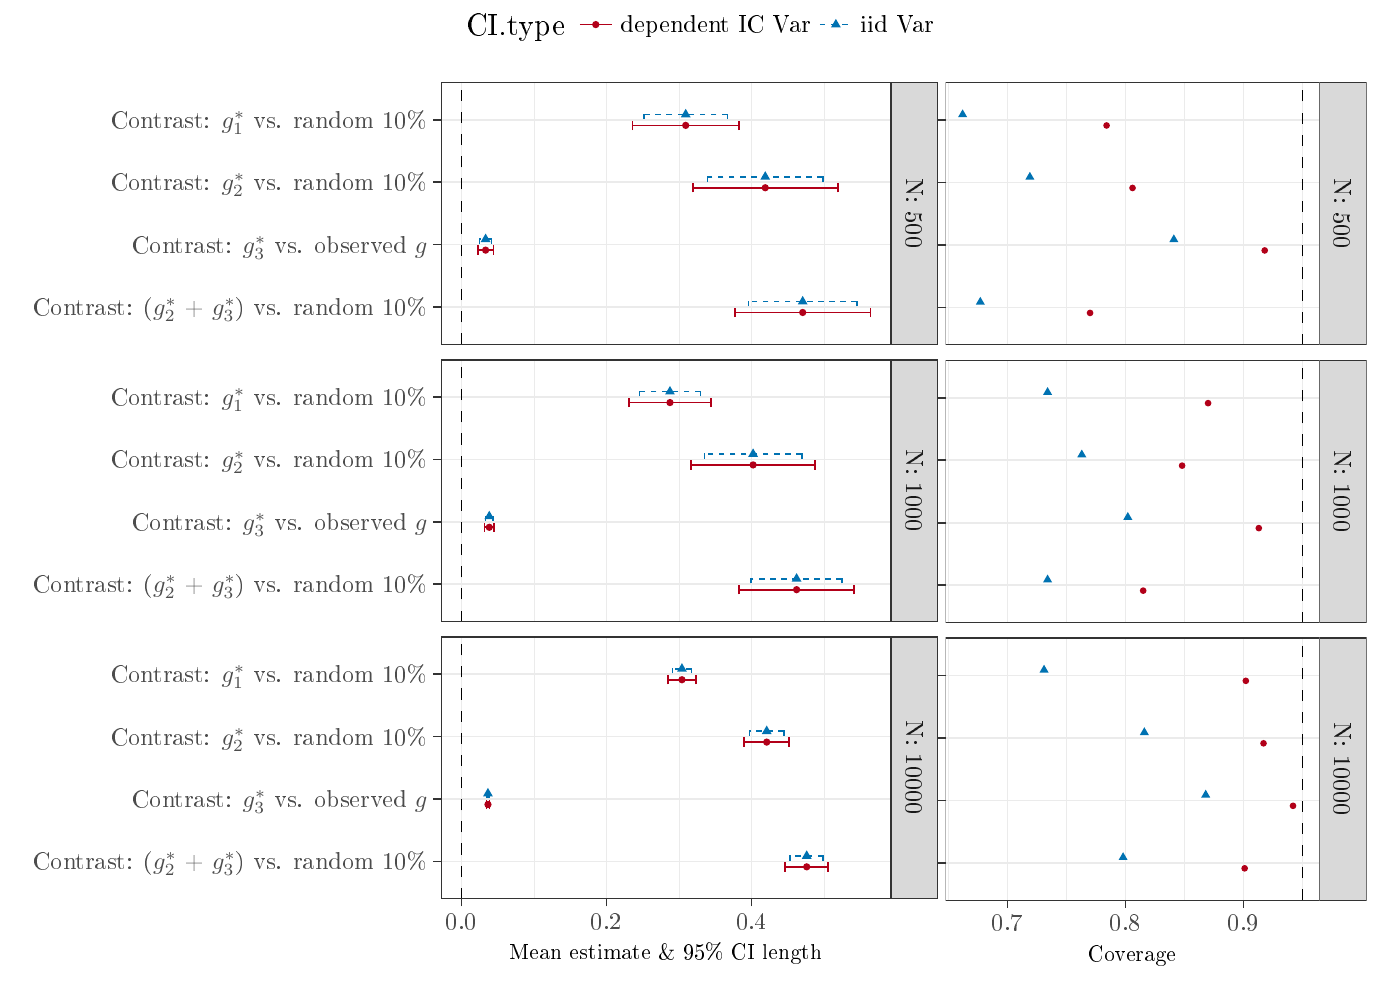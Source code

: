 % Created by tikzDevice version 0.10.1 on 2017-09-20 15:51:46
% !TEX encoding = UTF-8 Unicode
\documentclass[english]{article}
\nonstopmode

\usepackage{tikz}

\usepackage[active,tightpage,psfixbb]{preview}

\PreviewEnvironment{pgfpicture}

\setlength\PreviewBorder{0pt}

\newcommand{\SweaveOpts}[1]{}  % do not interfere with LaTeX
\newcommand{\SweaveInput}[1]{} % because they are not real TeX commands
\newcommand{\Sexpr}[1]{}       % will only be parsed by R

 % \documentclass[a4paper]{article}
\usepackage[T1]{fontenc}
\usepackage[latin9]{inputenc} % \usepackage[utf8]{inputenc}
\usepackage{geometry}
% \geometry{verbose,tmargin=2cm,bmargin=2cm,lmargin=3cm,rmargin=3cm}
\usepackage{amsthm, amsmath,amssymb} % ,amsfonts
\usepackage{setspace}
\usepackage{esint}
\usepackage[authoryear]{natbib}
\onehalfspacing

\makeatletter
\usepackage{authblk}
\usepackage[multiple]{footmisc}
\usepackage{pdflscape}
\usepackage{booktabs}

% \usepackage{jheppub}
%%\usepackage[round]{natbib}
\usepackage[colorlinks=true,urlcolor=blue]{hyperref}
\usepackage{graphicx}
\usepackage{pdflscape}
\usepackage{color}
\usepackage{float}

\definecolor{blue}{rgb}{.2,.2,.7}
\definecolor{red}{rgb}{.7,.2,.2}
\definecolor{green}{rgb}{0,.6,.3}
\definecolor{gray}{rgb}{0.45,0.45,0.45}
\newcommand{\btext}[1]{\textcolor{blue}{#1}}
\newcommand{\rtext}[1]{\textcolor{red}{#1}}
\newcommand{\gtext}[1]{\textcolor{green}{#1}}
\newcommand{\wtext}[1]{\textcolor{white}{#1}}
\newcommand{\old}[1]{\textcolor{gray}{#1}}
\definecolor{gray90}{RGB}{229,229,229}
\definecolor{gray77}{RGB}{196,196,196}
\definecolor{gray60}{RGB}{153,153,153}

\renewcommand{\thefootnote}{\alph{footnote}}
%%\newcommand{\acronym}[1]{\textsc{#1}}
%%\newcommand{\class}[1]{\mbox{\textsf{#1}}}
\newcommand{\code}[1]{\mbox{\texttt{#1}}}
\newcommand{\pkg}[1]{{\normalfont\fontseries{b}\selectfont #1}}
\newcommand{\proglang}[1]{\textsf{#1}}

\newcommand\XOR{\mathbin{\char`\^}}
\newcommand\independent{\protect\mathpalette{\protect\independenT}{\perp}}
\def\independenT#1#2{\mathrel{\rlap{$#1#2$}\mkern2mu{#1#2}}}

\theoremstyle{plain}
\newtheorem*{thm*}{\protect\theoremname}
\theoremstyle{plain}
\newtheorem*{lem*}{\protect\lemmaname}

\makeatother
\usepackage{babel}
\providecommand{\lemmaname}{Lemma}
\providecommand{\theoremname}{Theorem}


%\VignetteEngine{knitr::knitr}
%\VignetteIndexEntry{Introduction}



\begin{document}

\begin{tikzpicture}[x=1pt,y=1pt]
\definecolor{fillColor}{RGB}{255,255,255}
\path[use as bounding box,fill=fillColor,fill opacity=0.00] (0,0) rectangle (505.89,361.35);
\begin{scope}
\path[clip] (  0.00,  0.00) rectangle (505.89,361.35);
\definecolor{fillColor}{RGB}{255,255,255}

\path[fill=fillColor] (162.70,339.55) rectangle (343.19,365.38);
\end{scope}
\begin{scope}
\path[clip] (  0.00,  0.00) rectangle (505.89,361.35);
\definecolor{drawColor}{RGB}{0,0,0}

\node[text=drawColor,anchor=base west,inner sep=0pt, outer sep=0pt, scale=  1.10] at (168.39,348.68) {CI.type};
\end{scope}
\begin{scope}
\path[clip] (  0.00,  0.00) rectangle (505.89,361.35);
\definecolor{fillColor}{RGB}{255,255,255}

\path[fill=fillColor] (208.05,345.24) rectangle (222.51,359.69);
\end{scope}
\begin{scope}
\path[clip] (  0.00,  0.00) rectangle (505.89,361.35);
\definecolor{fillColor}{RGB}{178,0,25}

\path[fill=fillColor] (215.28,352.46) circle (  1.32);
\end{scope}
\begin{scope}
\path[clip] (  0.00,  0.00) rectangle (505.89,361.35);
\definecolor{drawColor}{RGB}{178,0,25}

\path[draw=drawColor,line width= 0.6pt,line join=round] (209.50,352.46) -- (221.06,352.46);
\end{scope}
\begin{scope}
\path[clip] (  0.00,  0.00) rectangle (505.89,361.35);
\definecolor{fillColor}{RGB}{255,255,255}

\path[fill=fillColor] (294.82,345.24) rectangle (309.27,359.69);
\end{scope}
\begin{scope}
\path[clip] (  0.00,  0.00) rectangle (505.89,361.35);
\definecolor{fillColor}{RGB}{0,114,178}

\path[fill=fillColor] (302.04,354.52) --
	(303.82,351.44) --
	(300.27,351.44) --
	cycle;
\end{scope}
\begin{scope}
\path[clip] (  0.00,  0.00) rectangle (505.89,361.35);
\definecolor{drawColor}{RGB}{0,114,178}

\path[draw=drawColor,line width= 0.6pt,dash pattern=on 2pt off 2pt ,line join=round] (296.26,352.46) -- (307.83,352.46);
\end{scope}
\begin{scope}
\path[clip] (  0.00,  0.00) rectangle (505.89,361.35);
\definecolor{drawColor}{RGB}{0,0,0}

\node[text=drawColor,anchor=base west,inner sep=0pt, outer sep=0pt, scale=  0.88] at (224.31,349.43) {dependent IC Var};
\end{scope}
\begin{scope}
\path[clip] (  0.00,  0.00) rectangle (505.89,361.35);
\definecolor{drawColor}{RGB}{0,0,0}

\node[text=drawColor,anchor=base west,inner sep=0pt, outer sep=0pt, scale=  0.88] at (311.08,349.43) {iid Var};
\end{scope}
\begin{scope}
\path[clip] (  0.00,  0.00) rectangle (338.95,343.58);
\definecolor{drawColor}{RGB}{255,255,255}
\definecolor{fillColor}{RGB}{255,255,255}

\path[draw=drawColor,line width= 0.6pt,line join=round,line cap=round,fill=fillColor] (  0.00,  0.00) rectangle (338.95,343.58);
\end{scope}
\begin{scope}
\path[clip] (159.38,236.88) rectangle (321.89,331.53);
\definecolor{fillColor}{RGB}{255,255,255}

\path[fill=fillColor] (159.38,236.88) rectangle (321.89,331.53);
\definecolor{drawColor}{gray}{0.92}

\path[draw=drawColor,line width= 0.3pt,line join=round] (192.97,236.88) --
	(192.97,331.53);

\path[draw=drawColor,line width= 0.3pt,line join=round] (245.37,236.88) --
	(245.37,331.53);

\path[draw=drawColor,line width= 0.3pt,line join=round] (297.78,236.88) --
	(297.78,331.53);

\path[draw=drawColor,line width= 0.6pt,line join=round] (159.38,250.40) --
	(321.89,250.40);

\path[draw=drawColor,line width= 0.6pt,line join=round] (159.38,272.94) --
	(321.89,272.94);

\path[draw=drawColor,line width= 0.6pt,line join=round] (159.38,295.47) --
	(321.89,295.47);

\path[draw=drawColor,line width= 0.6pt,line join=round] (159.38,318.01) --
	(321.89,318.01);

\path[draw=drawColor,line width= 0.6pt,line join=round] (166.77,236.88) --
	(166.77,331.53);

\path[draw=drawColor,line width= 0.6pt,line join=round] (219.17,236.88) --
	(219.17,331.53);

\path[draw=drawColor,line width= 0.6pt,line join=round] (271.58,236.88) --
	(271.58,331.53);
\definecolor{fillColor}{RGB}{0,114,178}

\path[fill=fillColor] (290.05,254.42) --
	(291.83,251.35) --
	(288.27,251.35) --
	cycle;
\definecolor{fillColor}{RGB}{178,0,25}

\path[fill=fillColor] (290.05,248.43) circle (  1.32);
\definecolor{fillColor}{RGB}{0,114,178}

\path[fill=fillColor] (175.47,276.96) --
	(177.25,273.88) --
	(173.69,273.88) --
	cycle;
\definecolor{fillColor}{RGB}{178,0,25}

\path[fill=fillColor] (175.47,270.96) circle (  1.32);
\definecolor{fillColor}{RGB}{0,114,178}

\path[fill=fillColor] (276.52,299.50) --
	(278.30,296.42) --
	(274.74,296.42) --
	cycle;
\definecolor{fillColor}{RGB}{178,0,25}

\path[fill=fillColor] (276.52,293.50) circle (  1.32);
\definecolor{fillColor}{RGB}{0,114,178}

\path[fill=fillColor] (247.78,322.04) --
	(249.55,318.96) --
	(246.00,318.96) --
	cycle;
\definecolor{fillColor}{RGB}{178,0,25}

\path[fill=fillColor] (247.78,316.04) circle (  1.32);
\definecolor{drawColor}{RGB}{0,114,178}

\path[draw=drawColor,line width= 0.6pt,dash pattern=on 2pt off 2pt ,line join=round] (309.62,250.68) --
	(309.62,254.06);

\path[draw=drawColor,line width= 0.6pt,dash pattern=on 2pt off 2pt ,line join=round] (309.62,252.37) --
	(270.47,252.37);

\path[draw=drawColor,line width= 0.6pt,dash pattern=on 2pt off 2pt ,line join=round] (270.47,250.68) --
	(270.47,254.06);
\definecolor{drawColor}{RGB}{178,0,25}

\path[draw=drawColor,line width= 0.6pt,line join=round] (314.50,246.74) --
	(314.50,250.12);

\path[draw=drawColor,line width= 0.6pt,line join=round] (314.50,248.43) --
	(265.60,248.43);

\path[draw=drawColor,line width= 0.6pt,line join=round] (265.60,246.74) --
	(265.60,250.12);
\definecolor{drawColor}{RGB}{0,114,178}

\path[draw=drawColor,line width= 0.6pt,dash pattern=on 2pt off 2pt ,line join=round] (177.62,273.22) --
	(177.62,276.60);

\path[draw=drawColor,line width= 0.6pt,dash pattern=on 2pt off 2pt ,line join=round] (177.62,274.91) --
	(173.32,274.91);

\path[draw=drawColor,line width= 0.6pt,dash pattern=on 2pt off 2pt ,line join=round] (173.32,273.22) --
	(173.32,276.60);
\definecolor{drawColor}{RGB}{178,0,25}

\path[draw=drawColor,line width= 0.6pt,line join=round] (178.29,269.27) --
	(178.29,272.66);

\path[draw=drawColor,line width= 0.6pt,line join=round] (178.29,270.96) --
	(172.64,270.96);

\path[draw=drawColor,line width= 0.6pt,line join=round] (172.64,269.27) --
	(172.64,272.66);
\definecolor{drawColor}{RGB}{0,114,178}

\path[draw=drawColor,line width= 0.6pt,dash pattern=on 2pt off 2pt ,line join=round] (297.39,295.76) --
	(297.39,299.14);

\path[draw=drawColor,line width= 0.6pt,dash pattern=on 2pt off 2pt ,line join=round] (297.39,297.45) --
	(255.65,297.45);

\path[draw=drawColor,line width= 0.6pt,dash pattern=on 2pt off 2pt ,line join=round] (255.65,295.76) --
	(255.65,299.14);
\definecolor{drawColor}{RGB}{178,0,25}

\path[draw=drawColor,line width= 0.6pt,line join=round] (302.69,291.81) --
	(302.69,295.19);

\path[draw=drawColor,line width= 0.6pt,line join=round] (302.69,293.50) --
	(250.35,293.50);

\path[draw=drawColor,line width= 0.6pt,line join=round] (250.35,291.81) --
	(250.35,295.19);
\definecolor{drawColor}{RGB}{0,114,178}

\path[draw=drawColor,line width= 0.6pt,dash pattern=on 2pt off 2pt ,line join=round] (262.83,318.29) --
	(262.83,321.67);

\path[draw=drawColor,line width= 0.6pt,dash pattern=on 2pt off 2pt ,line join=round] (262.83,319.98) --
	(232.72,319.98);

\path[draw=drawColor,line width= 0.6pt,dash pattern=on 2pt off 2pt ,line join=round] (232.72,318.29) --
	(232.72,321.67);
\definecolor{drawColor}{RGB}{178,0,25}

\path[draw=drawColor,line width= 0.6pt,line join=round] (267.06,314.35) --
	(267.06,317.73);

\path[draw=drawColor,line width= 0.6pt,line join=round] (267.06,316.04) --
	(228.50,316.04);

\path[draw=drawColor,line width= 0.6pt,line join=round] (228.50,314.35) --
	(228.50,317.73);
\definecolor{drawColor}{RGB}{0,0,0}

\path[draw=drawColor,line width= 0.6pt,dash pattern=on 4pt off 4pt ,line join=round] (166.77,236.88) -- (166.77,331.53);
\definecolor{drawColor}{gray}{0.20}

\path[draw=drawColor,line width= 0.6pt,line join=round,line cap=round] (159.38,236.88) rectangle (321.89,331.53);
\end{scope}
\begin{scope}
\path[clip] (159.38,136.72) rectangle (321.89,231.38);
\definecolor{fillColor}{RGB}{255,255,255}

\path[fill=fillColor] (159.38,136.72) rectangle (321.89,231.38);
\definecolor{drawColor}{gray}{0.92}

\path[draw=drawColor,line width= 0.3pt,line join=round] (192.97,136.72) --
	(192.97,231.38);

\path[draw=drawColor,line width= 0.3pt,line join=round] (245.37,136.72) --
	(245.37,231.38);

\path[draw=drawColor,line width= 0.3pt,line join=round] (297.78,136.72) --
	(297.78,231.38);

\path[draw=drawColor,line width= 0.6pt,line join=round] (159.38,150.24) --
	(321.89,150.24);

\path[draw=drawColor,line width= 0.6pt,line join=round] (159.38,172.78) --
	(321.89,172.78);

\path[draw=drawColor,line width= 0.6pt,line join=round] (159.38,195.32) --
	(321.89,195.32);

\path[draw=drawColor,line width= 0.6pt,line join=round] (159.38,217.86) --
	(321.89,217.86);

\path[draw=drawColor,line width= 0.6pt,line join=round] (166.77,136.72) --
	(166.77,231.38);

\path[draw=drawColor,line width= 0.6pt,line join=round] (219.17,136.72) --
	(219.17,231.38);

\path[draw=drawColor,line width= 0.6pt,line join=round] (271.58,136.72) --
	(271.58,231.38);
\definecolor{fillColor}{RGB}{0,114,178}

\path[fill=fillColor] (287.85,154.27) --
	(289.62,151.19) --
	(286.07,151.19) --
	cycle;
\definecolor{fillColor}{RGB}{178,0,25}

\path[fill=fillColor] (287.85,148.27) circle (  1.32);
\definecolor{fillColor}{RGB}{0,114,178}

\path[fill=fillColor] (176.80,176.80) --
	(178.58,173.73) --
	(175.02,173.73) --
	cycle;
\definecolor{fillColor}{RGB}{178,0,25}

\path[fill=fillColor] (176.80,170.81) circle (  1.32);
\definecolor{fillColor}{RGB}{0,114,178}

\path[fill=fillColor] (272.13,199.34) --
	(273.91,196.26) --
	(270.35,196.26) --
	cycle;
\definecolor{fillColor}{RGB}{178,0,25}

\path[fill=fillColor] (272.13,193.35) circle (  1.32);
\definecolor{fillColor}{RGB}{0,114,178}

\path[fill=fillColor] (242.09,221.88) --
	(243.86,218.80) --
	(240.31,218.80) --
	cycle;
\definecolor{fillColor}{RGB}{178,0,25}

\path[fill=fillColor] (242.09,215.88) circle (  1.32);
\definecolor{drawColor}{RGB}{0,114,178}

\path[draw=drawColor,line width= 0.6pt,dash pattern=on 2pt off 2pt ,line join=round] (304.25,150.53) --
	(304.25,153.91);

\path[draw=drawColor,line width= 0.6pt,dash pattern=on 2pt off 2pt ,line join=round] (304.25,152.22) --
	(271.45,152.22);

\path[draw=drawColor,line width= 0.6pt,dash pattern=on 2pt off 2pt ,line join=round] (271.45,150.53) --
	(271.45,153.91);
\definecolor{drawColor}{RGB}{178,0,25}

\path[draw=drawColor,line width= 0.6pt,line join=round] (308.57,146.58) --
	(308.57,149.96);

\path[draw=drawColor,line width= 0.6pt,line join=round] (308.57,148.27) --
	(267.12,148.27);

\path[draw=drawColor,line width= 0.6pt,line join=round] (267.12,146.58) --
	(267.12,149.96);
\definecolor{drawColor}{RGB}{0,114,178}

\path[draw=drawColor,line width= 0.6pt,dash pattern=on 2pt off 2pt ,line join=round] (178.12,173.06) --
	(178.12,176.44);

\path[draw=drawColor,line width= 0.6pt,dash pattern=on 2pt off 2pt ,line join=round] (178.12,174.75) --
	(175.48,174.75);

\path[draw=drawColor,line width= 0.6pt,dash pattern=on 2pt off 2pt ,line join=round] (175.48,173.06) --
	(175.48,176.44);
\definecolor{drawColor}{RGB}{178,0,25}

\path[draw=drawColor,line width= 0.6pt,line join=round] (178.57,169.12) --
	(178.57,172.50);

\path[draw=drawColor,line width= 0.6pt,line join=round] (178.57,170.81) --
	(175.03,170.81);

\path[draw=drawColor,line width= 0.6pt,line join=round] (175.03,169.12) --
	(175.03,172.50);
\definecolor{drawColor}{RGB}{0,114,178}

\path[draw=drawColor,line width= 0.6pt,dash pattern=on 2pt off 2pt ,line join=round] (289.69,195.60) --
	(289.69,198.98);

\path[draw=drawColor,line width= 0.6pt,dash pattern=on 2pt off 2pt ,line join=round] (289.69,197.29) --
	(254.57,197.29);

\path[draw=drawColor,line width= 0.6pt,dash pattern=on 2pt off 2pt ,line join=round] (254.57,195.60) --
	(254.57,198.98);
\definecolor{drawColor}{RGB}{178,0,25}

\path[draw=drawColor,line width= 0.6pt,line join=round] (294.46,191.66) --
	(294.46,195.04);

\path[draw=drawColor,line width= 0.6pt,line join=round] (294.46,193.35) --
	(249.80,193.35);

\path[draw=drawColor,line width= 0.6pt,line join=round] (249.80,191.66) --
	(249.80,195.04);
\definecolor{drawColor}{RGB}{0,114,178}

\path[draw=drawColor,line width= 0.6pt,dash pattern=on 2pt off 2pt ,line join=round] (253.14,218.14) --
	(253.14,221.52);

\path[draw=drawColor,line width= 0.6pt,dash pattern=on 2pt off 2pt ,line join=round] (253.14,219.83) --
	(231.03,219.83);

\path[draw=drawColor,line width= 0.6pt,dash pattern=on 2pt off 2pt ,line join=round] (231.03,218.14) --
	(231.03,221.52);
\definecolor{drawColor}{RGB}{178,0,25}

\path[draw=drawColor,line width= 0.6pt,line join=round] (256.84,214.19) --
	(256.84,217.57);

\path[draw=drawColor,line width= 0.6pt,line join=round] (256.84,215.88) --
	(227.33,215.88);

\path[draw=drawColor,line width= 0.6pt,line join=round] (227.33,214.19) --
	(227.33,217.57);
\definecolor{drawColor}{RGB}{0,0,0}

\path[draw=drawColor,line width= 0.6pt,dash pattern=on 4pt off 4pt ,line join=round] (166.77,136.72) -- (166.77,231.38);
\definecolor{drawColor}{gray}{0.20}

\path[draw=drawColor,line width= 0.6pt,line join=round,line cap=round] (159.38,136.72) rectangle (321.89,231.38);
\end{scope}
\begin{scope}
\path[clip] (159.38, 36.56) rectangle (321.89,131.22);
\definecolor{fillColor}{RGB}{255,255,255}

\path[fill=fillColor] (159.38, 36.56) rectangle (321.89,131.22);
\definecolor{drawColor}{gray}{0.92}

\path[draw=drawColor,line width= 0.3pt,line join=round] (192.97, 36.56) --
	(192.97,131.22);

\path[draw=drawColor,line width= 0.3pt,line join=round] (245.37, 36.56) --
	(245.37,131.22);

\path[draw=drawColor,line width= 0.3pt,line join=round] (297.78, 36.56) --
	(297.78,131.22);

\path[draw=drawColor,line width= 0.6pt,line join=round] (159.38, 50.09) --
	(321.89, 50.09);

\path[draw=drawColor,line width= 0.6pt,line join=round] (159.38, 72.62) --
	(321.89, 72.62);

\path[draw=drawColor,line width= 0.6pt,line join=round] (159.38, 95.16) --
	(321.89, 95.16);

\path[draw=drawColor,line width= 0.6pt,line join=round] (159.38,117.70) --
	(321.89,117.70);

\path[draw=drawColor,line width= 0.6pt,line join=round] (166.77, 36.56) --
	(166.77,131.22);

\path[draw=drawColor,line width= 0.6pt,line join=round] (219.17, 36.56) --
	(219.17,131.22);

\path[draw=drawColor,line width= 0.6pt,line join=round] (271.58, 36.56) --
	(271.58,131.22);
\definecolor{fillColor}{RGB}{0,114,178}

\path[fill=fillColor] (291.50, 54.11) --
	(293.27, 51.03) --
	(289.72, 51.03) --
	cycle;
\definecolor{fillColor}{RGB}{178,0,25}

\path[fill=fillColor] (291.50, 48.12) circle (  1.32);
\definecolor{fillColor}{RGB}{0,114,178}

\path[fill=fillColor] (176.32, 76.65) --
	(178.09, 73.57) --
	(174.54, 73.57) --
	cycle;
\definecolor{fillColor}{RGB}{178,0,25}

\path[fill=fillColor] (176.32, 70.65) circle (  1.32);
\definecolor{fillColor}{RGB}{0,114,178}

\path[fill=fillColor] (277.05, 99.19) --
	(278.82, 96.11) --
	(275.27, 96.11) --
	cycle;
\definecolor{fillColor}{RGB}{178,0,25}

\path[fill=fillColor] (277.05, 93.19) circle (  1.32);
\definecolor{fillColor}{RGB}{0,114,178}

\path[fill=fillColor] (246.42,121.72) --
	(248.20,118.64) --
	(244.64,118.64) --
	cycle;
\definecolor{fillColor}{RGB}{178,0,25}

\path[fill=fillColor] (246.42,115.73) circle (  1.32);
\definecolor{drawColor}{RGB}{0,114,178}

\path[draw=drawColor,line width= 0.6pt,dash pattern=on 2pt off 2pt ,line join=round] (297.44, 50.37) --
	(297.44, 53.75);

\path[draw=drawColor,line width= 0.6pt,dash pattern=on 2pt off 2pt ,line join=round] (297.44, 52.06) --
	(285.55, 52.06);

\path[draw=drawColor,line width= 0.6pt,dash pattern=on 2pt off 2pt ,line join=round] (285.55, 50.37) --
	(285.55, 53.75);
\definecolor{drawColor}{RGB}{178,0,25}

\path[draw=drawColor,line width= 0.6pt,line join=round] (299.23, 46.42) --
	(299.23, 49.81);

\path[draw=drawColor,line width= 0.6pt,line join=round] (299.23, 48.12) --
	(283.76, 48.12);

\path[draw=drawColor,line width= 0.6pt,line join=round] (283.76, 46.42) --
	(283.76, 49.81);
\definecolor{drawColor}{RGB}{0,114,178}

\path[draw=drawColor,line width= 0.6pt,dash pattern=on 2pt off 2pt ,line join=round] (176.74, 72.91) --
	(176.74, 76.29);

\path[draw=drawColor,line width= 0.6pt,dash pattern=on 2pt off 2pt ,line join=round] (176.74, 74.60) --
	(175.89, 74.60);

\path[draw=drawColor,line width= 0.6pt,dash pattern=on 2pt off 2pt ,line join=round] (175.89, 72.91) --
	(175.89, 76.29);
\definecolor{drawColor}{RGB}{178,0,25}

\path[draw=drawColor,line width= 0.6pt,line join=round] (176.88, 68.96) --
	(176.88, 72.34);

\path[draw=drawColor,line width= 0.6pt,line join=round] (176.88, 70.65) --
	(175.76, 70.65);

\path[draw=drawColor,line width= 0.6pt,line join=round] (175.76, 68.96) --
	(175.76, 72.34);
\definecolor{drawColor}{RGB}{0,114,178}

\path[draw=drawColor,line width= 0.6pt,dash pattern=on 2pt off 2pt ,line join=round] (283.21, 95.44) --
	(283.21, 98.82);

\path[draw=drawColor,line width= 0.6pt,dash pattern=on 2pt off 2pt ,line join=round] (283.21, 97.13) --
	(270.88, 97.13);

\path[draw=drawColor,line width= 0.6pt,dash pattern=on 2pt off 2pt ,line join=round] (270.88, 95.44) --
	(270.88, 98.82);
\definecolor{drawColor}{RGB}{178,0,25}

\path[draw=drawColor,line width= 0.6pt,line join=round] (285.17, 91.50) --
	(285.17, 94.88);

\path[draw=drawColor,line width= 0.6pt,line join=round] (285.17, 93.19) --
	(268.93, 93.19);

\path[draw=drawColor,line width= 0.6pt,line join=round] (268.93, 91.50) --
	(268.93, 94.88);
\definecolor{drawColor}{RGB}{0,114,178}

\path[draw=drawColor,line width= 0.6pt,dash pattern=on 2pt off 2pt ,line join=round] (249.83,117.98) --
	(249.83,121.36);

\path[draw=drawColor,line width= 0.6pt,dash pattern=on 2pt off 2pt ,line join=round] (249.83,119.67) --
	(243.00,119.67);

\path[draw=drawColor,line width= 0.6pt,dash pattern=on 2pt off 2pt ,line join=round] (243.00,117.98) --
	(243.00,121.36);
\definecolor{drawColor}{RGB}{178,0,25}

\path[draw=drawColor,line width= 0.6pt,line join=round] (251.48,114.04) --
	(251.48,117.42);

\path[draw=drawColor,line width= 0.6pt,line join=round] (251.48,115.73) --
	(241.36,115.73);

\path[draw=drawColor,line width= 0.6pt,line join=round] (241.36,114.04) --
	(241.36,117.42);
\definecolor{drawColor}{RGB}{0,0,0}

\path[draw=drawColor,line width= 0.6pt,dash pattern=on 4pt off 4pt ,line join=round] (166.77, 36.56) -- (166.77,131.22);
\definecolor{drawColor}{gray}{0.20}

\path[draw=drawColor,line width= 0.6pt,line join=round,line cap=round] (159.38, 36.56) rectangle (321.89,131.22);
\end{scope}
\begin{scope}
\path[clip] (321.89,236.88) rectangle (338.95,331.53);
\definecolor{drawColor}{gray}{0.20}
\definecolor{fillColor}{gray}{0.85}

\path[draw=drawColor,line width= 0.6pt,line join=round,line cap=round,fill=fillColor] (321.89,236.88) rectangle (338.95,331.53);
\definecolor{drawColor}{gray}{0.10}

\node[text=drawColor,rotate=-90.00,anchor=base,inner sep=0pt, outer sep=0pt, scale=  0.88] at (327.39,284.21) {N: 500};
\end{scope}
\begin{scope}
\path[clip] (321.89,136.72) rectangle (338.95,231.38);
\definecolor{drawColor}{gray}{0.20}
\definecolor{fillColor}{gray}{0.85}

\path[draw=drawColor,line width= 0.6pt,line join=round,line cap=round,fill=fillColor] (321.89,136.72) rectangle (338.95,231.38);
\definecolor{drawColor}{gray}{0.10}

\node[text=drawColor,rotate=-90.00,anchor=base,inner sep=0pt, outer sep=0pt, scale=  0.88] at (327.39,184.05) {N: 1000};
\end{scope}
\begin{scope}
\path[clip] (321.89, 36.56) rectangle (338.95,131.22);
\definecolor{drawColor}{gray}{0.20}
\definecolor{fillColor}{gray}{0.85}

\path[draw=drawColor,line width= 0.6pt,line join=round,line cap=round,fill=fillColor] (321.89, 36.56) rectangle (338.95,131.22);
\definecolor{drawColor}{gray}{0.10}

\node[text=drawColor,rotate=-90.00,anchor=base,inner sep=0pt, outer sep=0pt, scale=  0.88] at (327.39, 83.89) {N: 10000};
\end{scope}
\begin{scope}
\path[clip] (  0.00,  0.00) rectangle (505.89,361.35);
\definecolor{drawColor}{gray}{0.20}

\path[draw=drawColor,line width= 0.6pt,line join=round] (166.77, 33.81) --
	(166.77, 36.56);

\path[draw=drawColor,line width= 0.6pt,line join=round] (219.17, 33.81) --
	(219.17, 36.56);

\path[draw=drawColor,line width= 0.6pt,line join=round] (271.58, 33.81) --
	(271.58, 36.56);
\end{scope}
\begin{scope}
\path[clip] (  0.00,  0.00) rectangle (505.89,361.35);
\definecolor{drawColor}{gray}{0.30}

\node[text=drawColor,anchor=base,inner sep=0pt, outer sep=0pt, scale=  0.88] at (166.77, 25.55) {0.0};

\node[text=drawColor,anchor=base,inner sep=0pt, outer sep=0pt, scale=  0.88] at (219.17, 25.55) {0.2};

\node[text=drawColor,anchor=base,inner sep=0pt, outer sep=0pt, scale=  0.88] at (271.58, 25.55) {0.4};
\end{scope}
\begin{scope}
\path[clip] (  0.00,  0.00) rectangle (505.89,361.35);
\definecolor{drawColor}{gray}{0.30}

\node[text=drawColor,anchor=base east,inner sep=0pt, outer sep=0pt, scale=  0.88] at (154.43,247.37) {Contrast: ($g^*_2$ + $g^*_3$) vs. random 10\%};

\node[text=drawColor,anchor=base east,inner sep=0pt, outer sep=0pt, scale=  0.88] at (154.43,269.91) {Contrast: $g^*_3$ vs. observed $g$};

\node[text=drawColor,anchor=base east,inner sep=0pt, outer sep=0pt, scale=  0.88] at (154.43,292.44) {Contrast: $g^*_2$ vs. random 10\%};

\node[text=drawColor,anchor=base east,inner sep=0pt, outer sep=0pt, scale=  0.88] at (154.43,314.98) {Contrast: $g^*_1$ vs. random 10\%};
\end{scope}
\begin{scope}
\path[clip] (  0.00,  0.00) rectangle (505.89,361.35);
\definecolor{drawColor}{gray}{0.20}

\path[draw=drawColor,line width= 0.6pt,line join=round] (156.63,250.40) --
	(159.38,250.40);

\path[draw=drawColor,line width= 0.6pt,line join=round] (156.63,272.94) --
	(159.38,272.94);

\path[draw=drawColor,line width= 0.6pt,line join=round] (156.63,295.47) --
	(159.38,295.47);

\path[draw=drawColor,line width= 0.6pt,line join=round] (156.63,318.01) --
	(159.38,318.01);
\end{scope}
\begin{scope}
\path[clip] (  0.00,  0.00) rectangle (505.89,361.35);
\definecolor{drawColor}{gray}{0.30}

\node[text=drawColor,anchor=base east,inner sep=0pt, outer sep=0pt, scale=  0.88] at (154.43,147.21) {Contrast: ($g^*_2$ + $g^*_3$) vs. random 10\%};

\node[text=drawColor,anchor=base east,inner sep=0pt, outer sep=0pt, scale=  0.88] at (154.43,169.75) {Contrast: $g^*_3$ vs. observed $g$};

\node[text=drawColor,anchor=base east,inner sep=0pt, outer sep=0pt, scale=  0.88] at (154.43,192.29) {Contrast: $g^*_2$ vs. random 10\%};

\node[text=drawColor,anchor=base east,inner sep=0pt, outer sep=0pt, scale=  0.88] at (154.43,214.82) {Contrast: $g^*_1$ vs. random 10\%};
\end{scope}
\begin{scope}
\path[clip] (  0.00,  0.00) rectangle (505.89,361.35);
\definecolor{drawColor}{gray}{0.20}

\path[draw=drawColor,line width= 0.6pt,line join=round] (156.63,150.24) --
	(159.38,150.24);

\path[draw=drawColor,line width= 0.6pt,line join=round] (156.63,172.78) --
	(159.38,172.78);

\path[draw=drawColor,line width= 0.6pt,line join=round] (156.63,195.32) --
	(159.38,195.32);

\path[draw=drawColor,line width= 0.6pt,line join=round] (156.63,217.86) --
	(159.38,217.86);
\end{scope}
\begin{scope}
\path[clip] (  0.00,  0.00) rectangle (505.89,361.35);
\definecolor{drawColor}{gray}{0.30}

\node[text=drawColor,anchor=base east,inner sep=0pt, outer sep=0pt, scale=  0.88] at (154.43, 47.06) {Contrast: ($g^*_2$ + $g^*_3$) vs. random 10\%};

\node[text=drawColor,anchor=base east,inner sep=0pt, outer sep=0pt, scale=  0.88] at (154.43, 69.59) {Contrast: $g^*_3$ vs. observed $g$};

\node[text=drawColor,anchor=base east,inner sep=0pt, outer sep=0pt, scale=  0.88] at (154.43, 92.13) {Contrast: $g^*_2$ vs. random 10\%};

\node[text=drawColor,anchor=base east,inner sep=0pt, outer sep=0pt, scale=  0.88] at (154.43,114.67) {Contrast: $g^*_1$ vs. random 10\%};
\end{scope}
\begin{scope}
\path[clip] (  0.00,  0.00) rectangle (505.89,361.35);
\definecolor{drawColor}{gray}{0.20}

\path[draw=drawColor,line width= 0.6pt,line join=round] (156.63, 50.09) --
	(159.38, 50.09);

\path[draw=drawColor,line width= 0.6pt,line join=round] (156.63, 72.62) --
	(159.38, 72.62);

\path[draw=drawColor,line width= 0.6pt,line join=round] (156.63, 95.16) --
	(159.38, 95.16);

\path[draw=drawColor,line width= 0.6pt,line join=round] (156.63,117.70) --
	(159.38,117.70);
\end{scope}
\begin{scope}
\path[clip] (  0.00,  0.00) rectangle (505.89,361.35);
\definecolor{drawColor}{RGB}{0,0,0}

\node[text=drawColor,anchor=base,inner sep=0pt, outer sep=0pt, scale=  0.80] at (240.64, 14.54) {Mean estimate \& 95\% CI length};
\end{scope}
\begin{scope}
\path[clip] (338.95,  0.00) rectangle (505.89,343.58);
\definecolor{drawColor}{RGB}{255,255,255}
\definecolor{fillColor}{RGB}{255,255,255}

\path[draw=drawColor,line width= 0.6pt,line join=round,line cap=round,fill=fillColor] (338.95,  0.00) rectangle (505.89,343.58);
\end{scope}
\begin{scope}
\path[clip] (341.70,236.69) rectangle (476.78,331.53);
\definecolor{fillColor}{RGB}{255,255,255}

\path[fill=fillColor] (341.70,236.69) rectangle (476.78,331.53);
\definecolor{drawColor}{gray}{0.92}

\path[draw=drawColor,line width= 0.3pt,line join=round] (342.72,236.69) --
	(342.72,331.53);

\path[draw=drawColor,line width= 0.3pt,line join=round] (385.36,236.69) --
	(385.36,331.53);

\path[draw=drawColor,line width= 0.3pt,line join=round] (428.00,236.69) --
	(428.00,331.53);

\path[draw=drawColor,line width= 0.3pt,line join=round] (470.64,236.69) --
	(470.64,331.53);

\path[draw=drawColor,line width= 0.6pt,line join=round] (341.70,250.24) --
	(476.78,250.24);

\path[draw=drawColor,line width= 0.6pt,line join=round] (341.70,272.82) --
	(476.78,272.82);

\path[draw=drawColor,line width= 0.6pt,line join=round] (341.70,295.40) --
	(476.78,295.40);

\path[draw=drawColor,line width= 0.6pt,line join=round] (341.70,317.98) --
	(476.78,317.98);

\path[draw=drawColor,line width= 0.6pt,line join=round] (364.04,236.69) --
	(364.04,331.53);

\path[draw=drawColor,line width= 0.6pt,line join=round] (406.68,236.69) --
	(406.68,331.53);

\path[draw=drawColor,line width= 0.6pt,line join=round] (449.32,236.69) --
	(449.32,331.53);
\definecolor{fillColor}{RGB}{0,114,178}

\path[fill=fillColor] (354.23,254.10) --
	(355.87,251.27) --
	(352.60,251.27) --
	cycle;
\definecolor{fillColor}{RGB}{178,0,25}

\path[fill=fillColor] (393.89,248.27) circle (  1.21);
\definecolor{fillColor}{RGB}{0,114,178}

\path[fill=fillColor] (424.16,276.68) --
	(425.80,273.86) --
	(422.53,273.86) --
	cycle;
\definecolor{fillColor}{RGB}{178,0,25}

\path[fill=fillColor] (457.00,270.85) circle (  1.21);
\definecolor{fillColor}{RGB}{0,114,178}

\path[fill=fillColor] (372.14,299.26) --
	(373.78,296.44) --
	(370.51,296.44) --
	cycle;
\definecolor{fillColor}{RGB}{178,0,25}

\path[fill=fillColor] (409.24,293.43) circle (  1.21);
\definecolor{fillColor}{RGB}{0,114,178}

\path[fill=fillColor] (347.84,321.85) --
	(349.47,319.02) --
	(346.20,319.02) --
	cycle;
\definecolor{fillColor}{RGB}{178,0,25}

\path[fill=fillColor] (399.86,316.01) circle (  1.21);
\definecolor{drawColor}{RGB}{0,0,0}

\path[draw=drawColor,line width= 0.6pt,dash pattern=on 4pt off 4pt ,line join=round] (470.64,236.69) -- (470.64,331.53);
\definecolor{drawColor}{gray}{0.20}

\path[draw=drawColor,line width= 0.6pt,line join=round,line cap=round] (341.70,236.69) rectangle (476.78,331.53);
\end{scope}
\begin{scope}
\path[clip] (341.70,136.35) rectangle (476.78,231.19);
\definecolor{fillColor}{RGB}{255,255,255}

\path[fill=fillColor] (341.70,136.35) rectangle (476.78,231.19);
\definecolor{drawColor}{gray}{0.92}

\path[draw=drawColor,line width= 0.3pt,line join=round] (342.72,136.35) --
	(342.72,231.19);

\path[draw=drawColor,line width= 0.3pt,line join=round] (385.36,136.35) --
	(385.36,231.19);

\path[draw=drawColor,line width= 0.3pt,line join=round] (428.00,136.35) --
	(428.00,231.19);

\path[draw=drawColor,line width= 0.3pt,line join=round] (470.64,136.35) --
	(470.64,231.19);

\path[draw=drawColor,line width= 0.6pt,line join=round] (341.70,149.90) --
	(476.78,149.90);

\path[draw=drawColor,line width= 0.6pt,line join=round] (341.70,172.48) --
	(476.78,172.48);

\path[draw=drawColor,line width= 0.6pt,line join=round] (341.70,195.06) --
	(476.78,195.06);

\path[draw=drawColor,line width= 0.6pt,line join=round] (341.70,217.64) --
	(476.78,217.64);

\path[draw=drawColor,line width= 0.6pt,line join=round] (364.04,136.35) --
	(364.04,231.19);

\path[draw=drawColor,line width= 0.6pt,line join=round] (406.68,136.35) --
	(406.68,231.19);

\path[draw=drawColor,line width= 0.6pt,line join=round] (449.32,136.35) --
	(449.32,231.19);
\definecolor{fillColor}{RGB}{0,114,178}

\path[fill=fillColor] (378.54,153.76) --
	(380.17,150.93) --
	(376.91,150.93) --
	cycle;
\definecolor{fillColor}{RGB}{178,0,25}

\path[fill=fillColor] (413.08,147.92) circle (  1.21);
\definecolor{fillColor}{RGB}{0,114,178}

\path[fill=fillColor] (407.53,176.34) --
	(409.17,173.51) --
	(405.90,173.51) --
	cycle;
\definecolor{fillColor}{RGB}{178,0,25}

\path[fill=fillColor] (454.87,170.51) circle (  1.21);
\definecolor{fillColor}{RGB}{0,114,178}

\path[fill=fillColor] (390.90,198.92) --
	(392.54,196.10) --
	(389.27,196.10) --
	cycle;
\definecolor{fillColor}{RGB}{178,0,25}

\path[fill=fillColor] (427.15,193.09) circle (  1.21);
\definecolor{fillColor}{RGB}{0,114,178}

\path[fill=fillColor] (378.54,221.50) --
	(380.17,218.68) --
	(376.91,218.68) --
	cycle;
\definecolor{fillColor}{RGB}{178,0,25}

\path[fill=fillColor] (436.53,215.67) circle (  1.21);
\definecolor{drawColor}{RGB}{0,0,0}

\path[draw=drawColor,line width= 0.6pt,dash pattern=on 4pt off 4pt ,line join=round] (470.64,136.35) -- (470.64,231.19);
\definecolor{drawColor}{gray}{0.20}

\path[draw=drawColor,line width= 0.6pt,line join=round,line cap=round] (341.70,136.35) rectangle (476.78,231.19);
\end{scope}
\begin{scope}
\path[clip] (341.70, 36.01) rectangle (476.78,130.85);
\definecolor{fillColor}{RGB}{255,255,255}

\path[fill=fillColor] (341.70, 36.01) rectangle (476.78,130.85);
\definecolor{drawColor}{gray}{0.92}

\path[draw=drawColor,line width= 0.3pt,line join=round] (342.72, 36.01) --
	(342.72,130.85);

\path[draw=drawColor,line width= 0.3pt,line join=round] (385.36, 36.01) --
	(385.36,130.85);

\path[draw=drawColor,line width= 0.3pt,line join=round] (428.00, 36.01) --
	(428.00,130.85);

\path[draw=drawColor,line width= 0.3pt,line join=round] (470.64, 36.01) --
	(470.64,130.85);

\path[draw=drawColor,line width= 0.6pt,line join=round] (341.70, 49.56) --
	(476.78, 49.56);

\path[draw=drawColor,line width= 0.6pt,line join=round] (341.70, 72.14) --
	(476.78, 72.14);

\path[draw=drawColor,line width= 0.6pt,line join=round] (341.70, 94.72) --
	(476.78, 94.72);

\path[draw=drawColor,line width= 0.6pt,line join=round] (341.70,117.30) --
	(476.78,117.30);

\path[draw=drawColor,line width= 0.6pt,line join=round] (364.04, 36.01) --
	(364.04,130.85);

\path[draw=drawColor,line width= 0.6pt,line join=round] (406.68, 36.01) --
	(406.68,130.85);

\path[draw=drawColor,line width= 0.6pt,line join=round] (449.32, 36.01) --
	(449.32,130.85);
\definecolor{fillColor}{RGB}{0,114,178}

\path[fill=fillColor] (405.83, 53.42) --
	(407.46, 50.59) --
	(404.20, 50.59) --
	cycle;
\definecolor{fillColor}{RGB}{178,0,25}

\path[fill=fillColor] (449.75, 47.58) circle (  1.21);
\definecolor{fillColor}{RGB}{0,114,178}

\path[fill=fillColor] (435.68, 76.00) --
	(437.31, 73.17) --
	(434.05, 73.17) --
	cycle;
\definecolor{fillColor}{RGB}{178,0,25}

\path[fill=fillColor] (467.23, 70.16) circle (  1.21);
\definecolor{fillColor}{RGB}{0,114,178}

\path[fill=fillColor] (413.50, 98.58) --
	(415.14, 95.75) --
	(411.87, 95.75) --
	cycle;
\definecolor{fillColor}{RGB}{178,0,25}

\path[fill=fillColor] (456.57, 92.75) circle (  1.21);
\definecolor{fillColor}{RGB}{0,114,178}

\path[fill=fillColor] (377.26,121.16) --
	(378.89,118.34) --
	(375.63,118.34) --
	cycle;
\definecolor{fillColor}{RGB}{178,0,25}

\path[fill=fillColor] (450.18,115.33) circle (  1.21);
\definecolor{drawColor}{RGB}{0,0,0}

\path[draw=drawColor,line width= 0.6pt,dash pattern=on 4pt off 4pt ,line join=round] (470.64, 36.01) -- (470.64,130.85);
\definecolor{drawColor}{gray}{0.20}

\path[draw=drawColor,line width= 0.6pt,line join=round,line cap=round] (341.70, 36.01) rectangle (476.78,130.85);
\end{scope}
\begin{scope}
\path[clip] (476.78,236.69) rectangle (493.85,331.53);
\definecolor{drawColor}{gray}{0.20}
\definecolor{fillColor}{gray}{0.85}

\path[draw=drawColor,line width= 0.6pt,line join=round,line cap=round,fill=fillColor] (476.78,236.69) rectangle (493.85,331.53);
\definecolor{drawColor}{gray}{0.10}

\node[text=drawColor,rotate=-90.00,anchor=base,inner sep=0pt, outer sep=0pt, scale=  0.88] at (482.28,284.11) {N: 500};
\end{scope}
\begin{scope}
\path[clip] (476.78,136.35) rectangle (493.85,231.19);
\definecolor{drawColor}{gray}{0.20}
\definecolor{fillColor}{gray}{0.85}

\path[draw=drawColor,line width= 0.6pt,line join=round,line cap=round,fill=fillColor] (476.78,136.35) rectangle (493.85,231.19);
\definecolor{drawColor}{gray}{0.10}

\node[text=drawColor,rotate=-90.00,anchor=base,inner sep=0pt, outer sep=0pt, scale=  0.88] at (482.28,183.77) {N: 1000};
\end{scope}
\begin{scope}
\path[clip] (476.78, 36.01) rectangle (493.85,130.85);
\definecolor{drawColor}{gray}{0.20}
\definecolor{fillColor}{gray}{0.85}

\path[draw=drawColor,line width= 0.6pt,line join=round,line cap=round,fill=fillColor] (476.78, 36.01) rectangle (493.85,130.85);
\definecolor{drawColor}{gray}{0.10}

\node[text=drawColor,rotate=-90.00,anchor=base,inner sep=0pt, outer sep=0pt, scale=  0.88] at (482.28, 83.43) {N: 10000};
\end{scope}
\begin{scope}
\path[clip] (  0.00,  0.00) rectangle (505.89,361.35);
\definecolor{drawColor}{gray}{0.20}

\path[draw=drawColor,line width= 0.6pt,line join=round] (364.04, 33.26) --
	(364.04, 36.01);

\path[draw=drawColor,line width= 0.6pt,line join=round] (406.68, 33.26) --
	(406.68, 36.01);

\path[draw=drawColor,line width= 0.6pt,line join=round] (449.32, 33.26) --
	(449.32, 36.01);
\end{scope}
\begin{scope}
\path[clip] (  0.00,  0.00) rectangle (505.89,361.35);
\definecolor{drawColor}{gray}{0.30}

\node[text=drawColor,anchor=base,inner sep=0pt, outer sep=0pt, scale=  0.88] at (364.04, 25.00) {0.7};

\node[text=drawColor,anchor=base,inner sep=0pt, outer sep=0pt, scale=  0.88] at (406.68, 25.00) {0.8};

\node[text=drawColor,anchor=base,inner sep=0pt, outer sep=0pt, scale=  0.88] at (449.32, 25.00) {0.9};
\end{scope}
\begin{scope}
\path[clip] (  0.00,  0.00) rectangle (505.89,361.35);
\definecolor{drawColor}{gray}{0.20}

\path[draw=drawColor,line width= 0.6pt,line join=round] (338.95,250.24) --
	(341.70,250.24);

\path[draw=drawColor,line width= 0.6pt,line join=round] (338.95,272.82) --
	(341.70,272.82);

\path[draw=drawColor,line width= 0.6pt,line join=round] (338.95,295.40) --
	(341.70,295.40);

\path[draw=drawColor,line width= 0.6pt,line join=round] (338.95,317.98) --
	(341.70,317.98);
\end{scope}
\begin{scope}
\path[clip] (  0.00,  0.00) rectangle (505.89,361.35);
\definecolor{drawColor}{gray}{0.20}

\path[draw=drawColor,line width= 0.6pt,line join=round] (338.95,149.90) --
	(341.70,149.90);

\path[draw=drawColor,line width= 0.6pt,line join=round] (338.95,172.48) --
	(341.70,172.48);

\path[draw=drawColor,line width= 0.6pt,line join=round] (338.95,195.06) --
	(341.70,195.06);

\path[draw=drawColor,line width= 0.6pt,line join=round] (338.95,217.64) --
	(341.70,217.64);
\end{scope}
\begin{scope}
\path[clip] (  0.00,  0.00) rectangle (505.89,361.35);
\definecolor{drawColor}{gray}{0.20}

\path[draw=drawColor,line width= 0.6pt,line join=round] (338.95, 49.56) --
	(341.70, 49.56);

\path[draw=drawColor,line width= 0.6pt,line join=round] (338.95, 72.14) --
	(341.70, 72.14);

\path[draw=drawColor,line width= 0.6pt,line join=round] (338.95, 94.72) --
	(341.70, 94.72);

\path[draw=drawColor,line width= 0.6pt,line join=round] (338.95,117.30) --
	(341.70,117.30);
\end{scope}
\begin{scope}
\path[clip] (  0.00,  0.00) rectangle (505.89,361.35);
\definecolor{drawColor}{RGB}{0,0,0}

\node[text=drawColor,anchor=base,inner sep=0pt, outer sep=0pt, scale=  0.80] at (409.24, 13.99) {Coverage};
\end{scope}
\end{tikzpicture}

\end{document}
